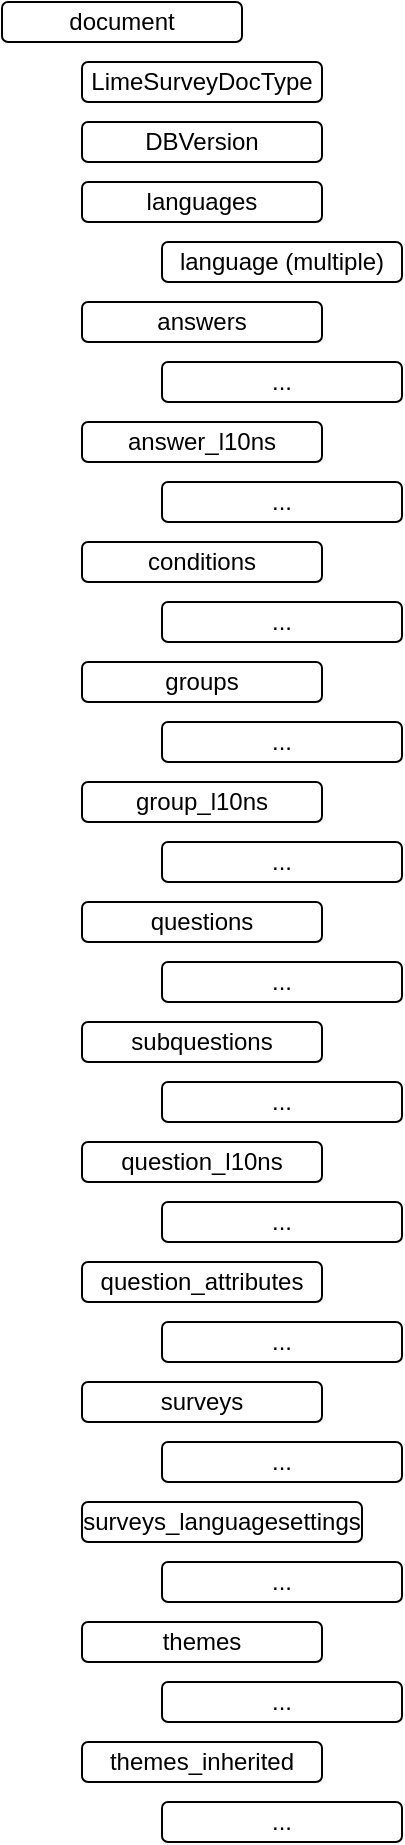 <mxfile version="14.6.13" type="device"><diagram id="FAhKnaa07KKBgYi9C9A6" name="Page-1"><mxGraphModel dx="757" dy="1170" grid="1" gridSize="10" guides="1" tooltips="1" connect="1" arrows="1" fold="1" page="1" pageScale="1" pageWidth="850" pageHeight="1100" math="0" shadow="0"><root><mxCell id="0"/><mxCell id="1" parent="0"/><mxCell id="vzkbe1Jr75h9FxV08j_g-1" value="document" style="rounded=1;whiteSpace=wrap;html=1;" vertex="1" parent="1"><mxGeometry x="80" y="40" width="120" height="20" as="geometry"/></mxCell><mxCell id="vzkbe1Jr75h9FxV08j_g-2" value="LimeSurveyDocType" style="rounded=1;whiteSpace=wrap;html=1;" vertex="1" parent="1"><mxGeometry x="120" y="70" width="120" height="20" as="geometry"/></mxCell><mxCell id="vzkbe1Jr75h9FxV08j_g-3" value="DBVersion" style="rounded=1;whiteSpace=wrap;html=1;" vertex="1" parent="1"><mxGeometry x="120" y="100" width="120" height="20" as="geometry"/></mxCell><mxCell id="vzkbe1Jr75h9FxV08j_g-5" value="languages" style="rounded=1;whiteSpace=wrap;html=1;" vertex="1" parent="1"><mxGeometry x="120" y="130" width="120" height="20" as="geometry"/></mxCell><mxCell id="vzkbe1Jr75h9FxV08j_g-6" value="language (multiple)" style="rounded=1;whiteSpace=wrap;html=1;" vertex="1" parent="1"><mxGeometry x="160" y="160" width="120" height="20" as="geometry"/></mxCell><mxCell id="vzkbe1Jr75h9FxV08j_g-7" value="answers" style="rounded=1;whiteSpace=wrap;html=1;" vertex="1" parent="1"><mxGeometry x="120" y="190" width="120" height="20" as="geometry"/></mxCell><mxCell id="vzkbe1Jr75h9FxV08j_g-8" value="..." style="rounded=1;whiteSpace=wrap;html=1;" vertex="1" parent="1"><mxGeometry x="160" y="220" width="120" height="20" as="geometry"/></mxCell><mxCell id="vzkbe1Jr75h9FxV08j_g-9" value="answer_l10ns" style="rounded=1;whiteSpace=wrap;html=1;" vertex="1" parent="1"><mxGeometry x="120" y="250" width="120" height="20" as="geometry"/></mxCell><mxCell id="vzkbe1Jr75h9FxV08j_g-10" value="..." style="rounded=1;whiteSpace=wrap;html=1;" vertex="1" parent="1"><mxGeometry x="160" y="280" width="120" height="20" as="geometry"/></mxCell><mxCell id="vzkbe1Jr75h9FxV08j_g-11" value="conditions" style="rounded=1;whiteSpace=wrap;html=1;" vertex="1" parent="1"><mxGeometry x="120" y="310" width="120" height="20" as="geometry"/></mxCell><mxCell id="vzkbe1Jr75h9FxV08j_g-12" value="..." style="rounded=1;whiteSpace=wrap;html=1;" vertex="1" parent="1"><mxGeometry x="160" y="340" width="120" height="20" as="geometry"/></mxCell><mxCell id="vzkbe1Jr75h9FxV08j_g-13" value="&lt;span style=&quot;font-weight: normal&quot;&gt;groups&lt;/span&gt;" style="rounded=1;whiteSpace=wrap;html=1;fontStyle=1" vertex="1" parent="1"><mxGeometry x="120" y="370" width="120" height="20" as="geometry"/></mxCell><mxCell id="vzkbe1Jr75h9FxV08j_g-14" value="..." style="rounded=1;whiteSpace=wrap;html=1;" vertex="1" parent="1"><mxGeometry x="160" y="400" width="120" height="20" as="geometry"/></mxCell><mxCell id="vzkbe1Jr75h9FxV08j_g-15" value="group_l10ns" style="rounded=1;whiteSpace=wrap;html=1;" vertex="1" parent="1"><mxGeometry x="120" y="430" width="120" height="20" as="geometry"/></mxCell><mxCell id="vzkbe1Jr75h9FxV08j_g-16" value="..." style="rounded=1;whiteSpace=wrap;html=1;" vertex="1" parent="1"><mxGeometry x="160" y="460" width="120" height="20" as="geometry"/></mxCell><mxCell id="vzkbe1Jr75h9FxV08j_g-17" value="questions&lt;span style=&quot;color: rgba(0 , 0 , 0 , 0) ; font-family: monospace ; font-size: 0px&quot;&gt;%3CmxGraphModel%3E%3Croot%3E%3CmxCell%20id%3D%220%22%2F%3E%3CmxCell%20id%3D%221%22%20parent%3D%220%22%2F%3E%3CmxCell%20id%3D%222%22%20value%3D%22...%22%20style%3D%22rounded%3D1%3BwhiteSpace%3Dwrap%3Bhtml%3D1%3B%22%20vertex%3D%221%22%20parent%3D%221%22%3E%3CmxGeometry%20x%3D%22160%22%20y%3D%22220%22%20width%3D%22120%22%20height%3D%2220%22%20as%3D%22geometry%22%2F%3E%3C%2FmxCell%3E%3C%2Froot%3E%3C%2FmxGraphModel%3E&lt;/span&gt;" style="rounded=1;whiteSpace=wrap;html=1;" vertex="1" parent="1"><mxGeometry x="120" y="490" width="120" height="20" as="geometry"/></mxCell><mxCell id="vzkbe1Jr75h9FxV08j_g-18" value="..." style="rounded=1;whiteSpace=wrap;html=1;" vertex="1" parent="1"><mxGeometry x="160" y="520" width="120" height="20" as="geometry"/></mxCell><mxCell id="vzkbe1Jr75h9FxV08j_g-19" value="subquestions" style="rounded=1;whiteSpace=wrap;html=1;" vertex="1" parent="1"><mxGeometry x="120" y="550" width="120" height="20" as="geometry"/></mxCell><mxCell id="vzkbe1Jr75h9FxV08j_g-20" value="..." style="rounded=1;whiteSpace=wrap;html=1;" vertex="1" parent="1"><mxGeometry x="160" y="580" width="120" height="20" as="geometry"/></mxCell><mxCell id="vzkbe1Jr75h9FxV08j_g-21" value="question_l10ns" style="rounded=1;whiteSpace=wrap;html=1;" vertex="1" parent="1"><mxGeometry x="120" y="610" width="120" height="20" as="geometry"/></mxCell><mxCell id="vzkbe1Jr75h9FxV08j_g-22" value="..." style="rounded=1;whiteSpace=wrap;html=1;" vertex="1" parent="1"><mxGeometry x="160" y="640" width="120" height="20" as="geometry"/></mxCell><mxCell id="vzkbe1Jr75h9FxV08j_g-23" value="question_attributes" style="rounded=1;whiteSpace=wrap;html=1;" vertex="1" parent="1"><mxGeometry x="120" y="670" width="120" height="20" as="geometry"/></mxCell><mxCell id="vzkbe1Jr75h9FxV08j_g-24" value="..." style="rounded=1;whiteSpace=wrap;html=1;" vertex="1" parent="1"><mxGeometry x="160" y="700" width="120" height="20" as="geometry"/></mxCell><mxCell id="vzkbe1Jr75h9FxV08j_g-25" value="surveys" style="rounded=1;whiteSpace=wrap;html=1;" vertex="1" parent="1"><mxGeometry x="120" y="730" width="120" height="20" as="geometry"/></mxCell><mxCell id="vzkbe1Jr75h9FxV08j_g-26" value="..." style="rounded=1;whiteSpace=wrap;html=1;" vertex="1" parent="1"><mxGeometry x="160" y="760" width="120" height="20" as="geometry"/></mxCell><mxCell id="vzkbe1Jr75h9FxV08j_g-27" value="surveys_languagesettings" style="rounded=1;whiteSpace=wrap;html=1;" vertex="1" parent="1"><mxGeometry x="120" y="790" width="140" height="20" as="geometry"/></mxCell><mxCell id="vzkbe1Jr75h9FxV08j_g-28" value="..." style="rounded=1;whiteSpace=wrap;html=1;" vertex="1" parent="1"><mxGeometry x="160" y="820" width="120" height="20" as="geometry"/></mxCell><mxCell id="vzkbe1Jr75h9FxV08j_g-29" value="themes" style="rounded=1;whiteSpace=wrap;html=1;" vertex="1" parent="1"><mxGeometry x="120" y="850" width="120" height="20" as="geometry"/></mxCell><mxCell id="vzkbe1Jr75h9FxV08j_g-30" value="..." style="rounded=1;whiteSpace=wrap;html=1;" vertex="1" parent="1"><mxGeometry x="160" y="880" width="120" height="20" as="geometry"/></mxCell><mxCell id="vzkbe1Jr75h9FxV08j_g-31" value="themes_inherited" style="rounded=1;whiteSpace=wrap;html=1;" vertex="1" parent="1"><mxGeometry x="120" y="910" width="120" height="20" as="geometry"/></mxCell><mxCell id="vzkbe1Jr75h9FxV08j_g-32" value="..." style="rounded=1;whiteSpace=wrap;html=1;" vertex="1" parent="1"><mxGeometry x="160" y="940" width="120" height="20" as="geometry"/></mxCell></root></mxGraphModel></diagram></mxfile>